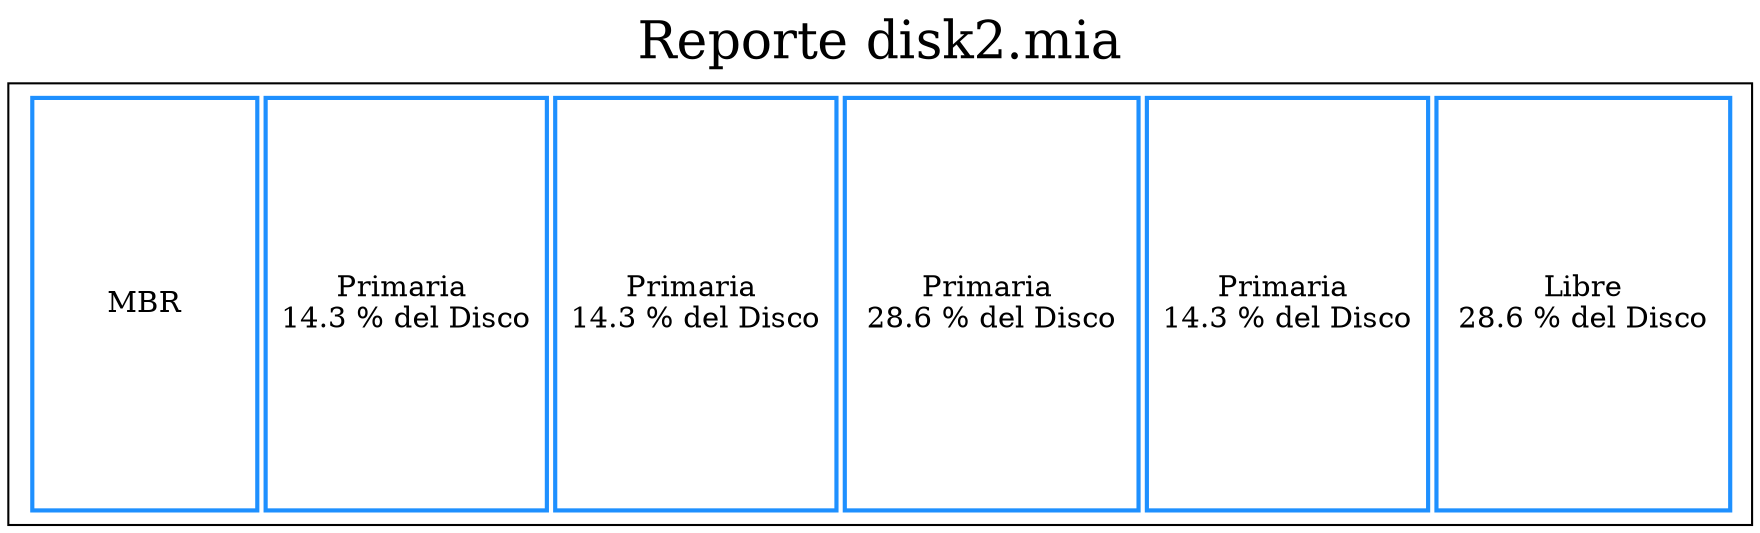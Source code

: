 digraph G{

label= "Reporte disk2.mia"
labelloc="t"
fontsize=25  tbl [
    shape=box
    label=<
     <table border='0' cellborder='2' width='600' height='150' color='dodgerblue1'>
     <tr>
     <td height='150' width='110'> MBR </td>
     <td height='200' width='71.4'>Primaria <br/> 14.3 % del Disco </td>
     <td height='200' width='71.4'>Primaria <br/> 14.3 % del Disco </td>
     <td height='200' width='143'>Primaria <br/> 28.6 % del Disco </td>
     <td height='200' width='71.4'>Primaria <br/> 14.3 % del Disco </td>
     <td height='200' width='143'>Libre<br/> 28.6 % del Disco </td>
     </tr> 
     </table>        
>];

}